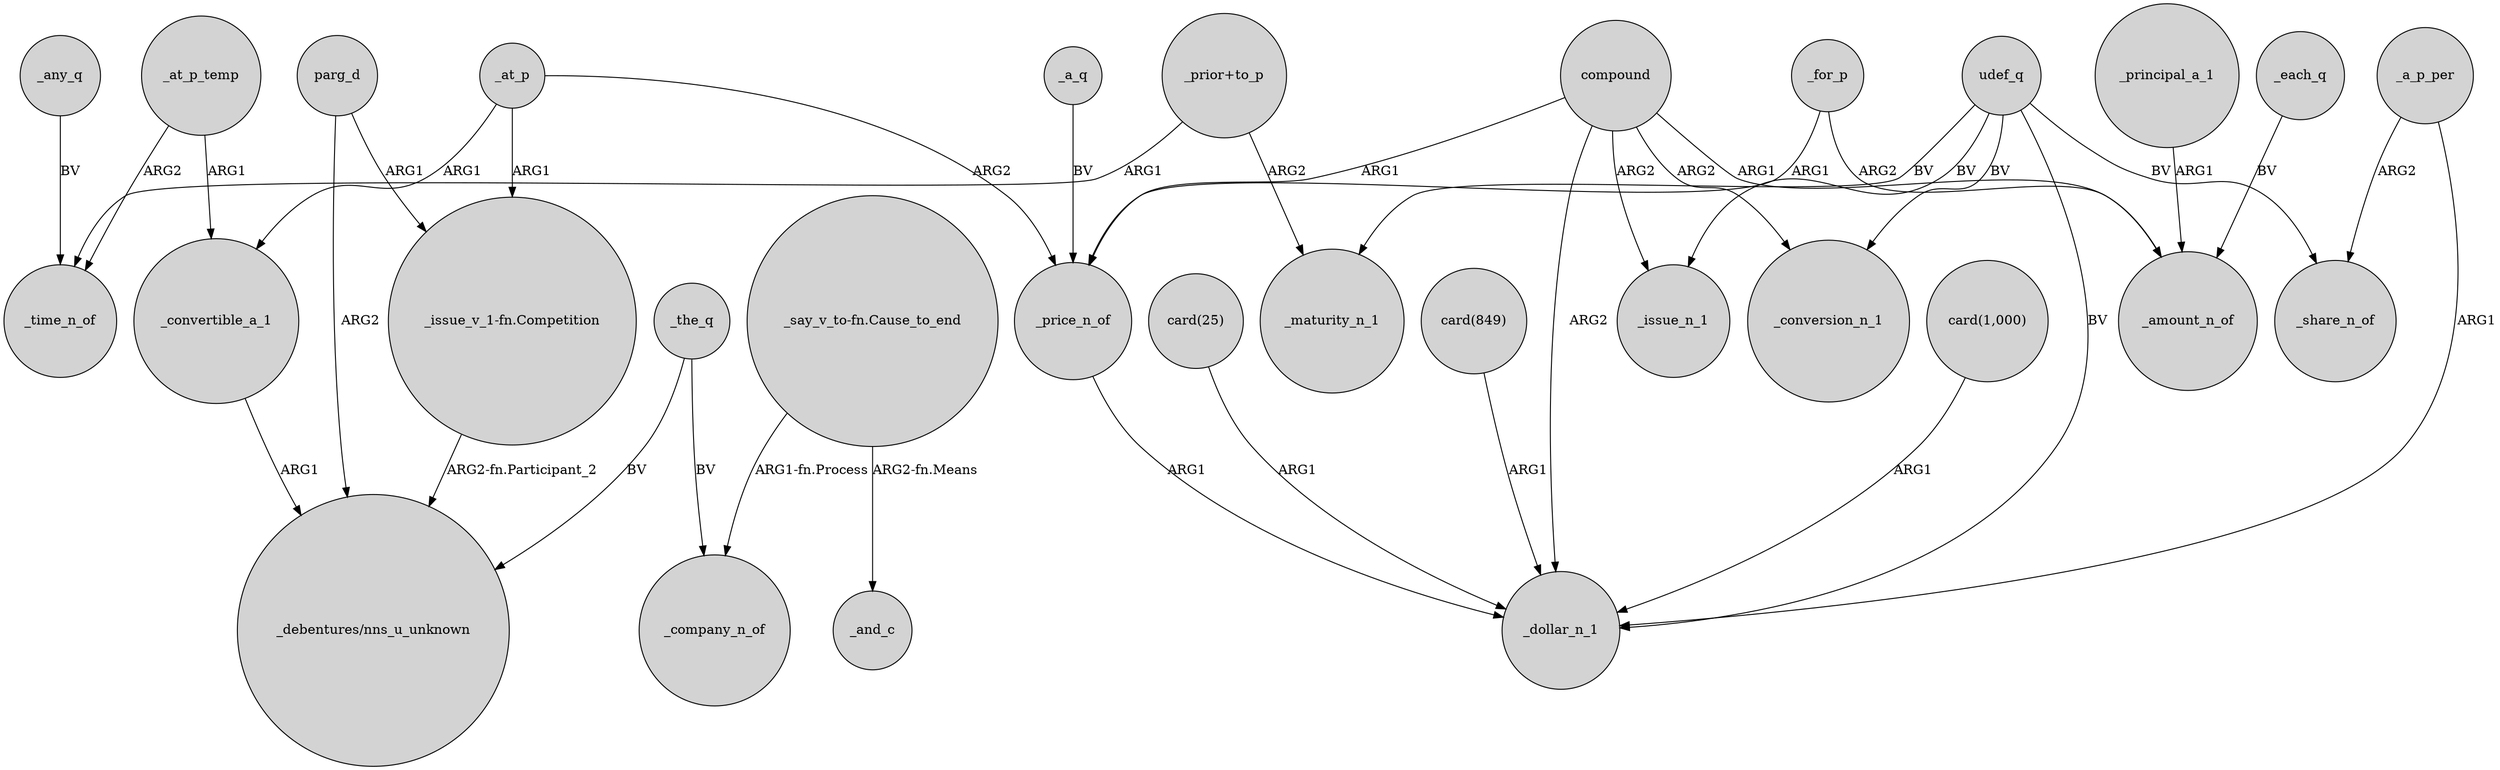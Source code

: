 digraph {
	node [shape=circle style=filled]
	"_prior+to_p" -> _time_n_of [label=ARG1]
	"_say_v_to-fn.Cause_to_end" -> _and_c [label="ARG2-fn.Means"]
	compound -> _amount_n_of [label=ARG1]
	compound -> _conversion_n_1 [label=ARG2]
	"card(25)" -> _dollar_n_1 [label=ARG1]
	_for_p -> _amount_n_of [label=ARG2]
	_at_p_temp -> _convertible_a_1 [label=ARG1]
	"card(849)" -> _dollar_n_1 [label=ARG1]
	compound -> _dollar_n_1 [label=ARG2]
	_principal_a_1 -> _amount_n_of [label=ARG1]
	_at_p -> "_issue_v_1-fn.Competition" [label=ARG1]
	"_prior+to_p" -> _maturity_n_1 [label=ARG2]
	"_issue_v_1-fn.Competition" -> "_debentures/nns_u_unknown" [label="ARG2-fn.Participant_2"]
	_the_q -> "_debentures/nns_u_unknown" [label=BV]
	udef_q -> _maturity_n_1 [label=BV]
	_price_n_of -> _dollar_n_1 [label=ARG1]
	udef_q -> _conversion_n_1 [label=BV]
	_a_p_per -> _share_n_of [label=ARG2]
	compound -> _issue_n_1 [label=ARG2]
	_at_p_temp -> _time_n_of [label=ARG2]
	parg_d -> "_debentures/nns_u_unknown" [label=ARG2]
	udef_q -> _share_n_of [label=BV]
	_any_q -> _time_n_of [label=BV]
	_convertible_a_1 -> "_debentures/nns_u_unknown" [label=ARG1]
	_at_p -> _price_n_of [label=ARG2]
	udef_q -> _dollar_n_1 [label=BV]
	"card(1,000)" -> _dollar_n_1 [label=ARG1]
	_a_q -> _price_n_of [label=BV]
	_a_p_per -> _dollar_n_1 [label=ARG1]
	_each_q -> _amount_n_of [label=BV]
	udef_q -> _issue_n_1 [label=BV]
	"_say_v_to-fn.Cause_to_end" -> _company_n_of [label="ARG1-fn.Process"]
	parg_d -> "_issue_v_1-fn.Competition" [label=ARG1]
	_at_p -> _convertible_a_1 [label=ARG1]
	compound -> _price_n_of [label=ARG1]
	_the_q -> _company_n_of [label=BV]
	_for_p -> _price_n_of [label=ARG1]
}
